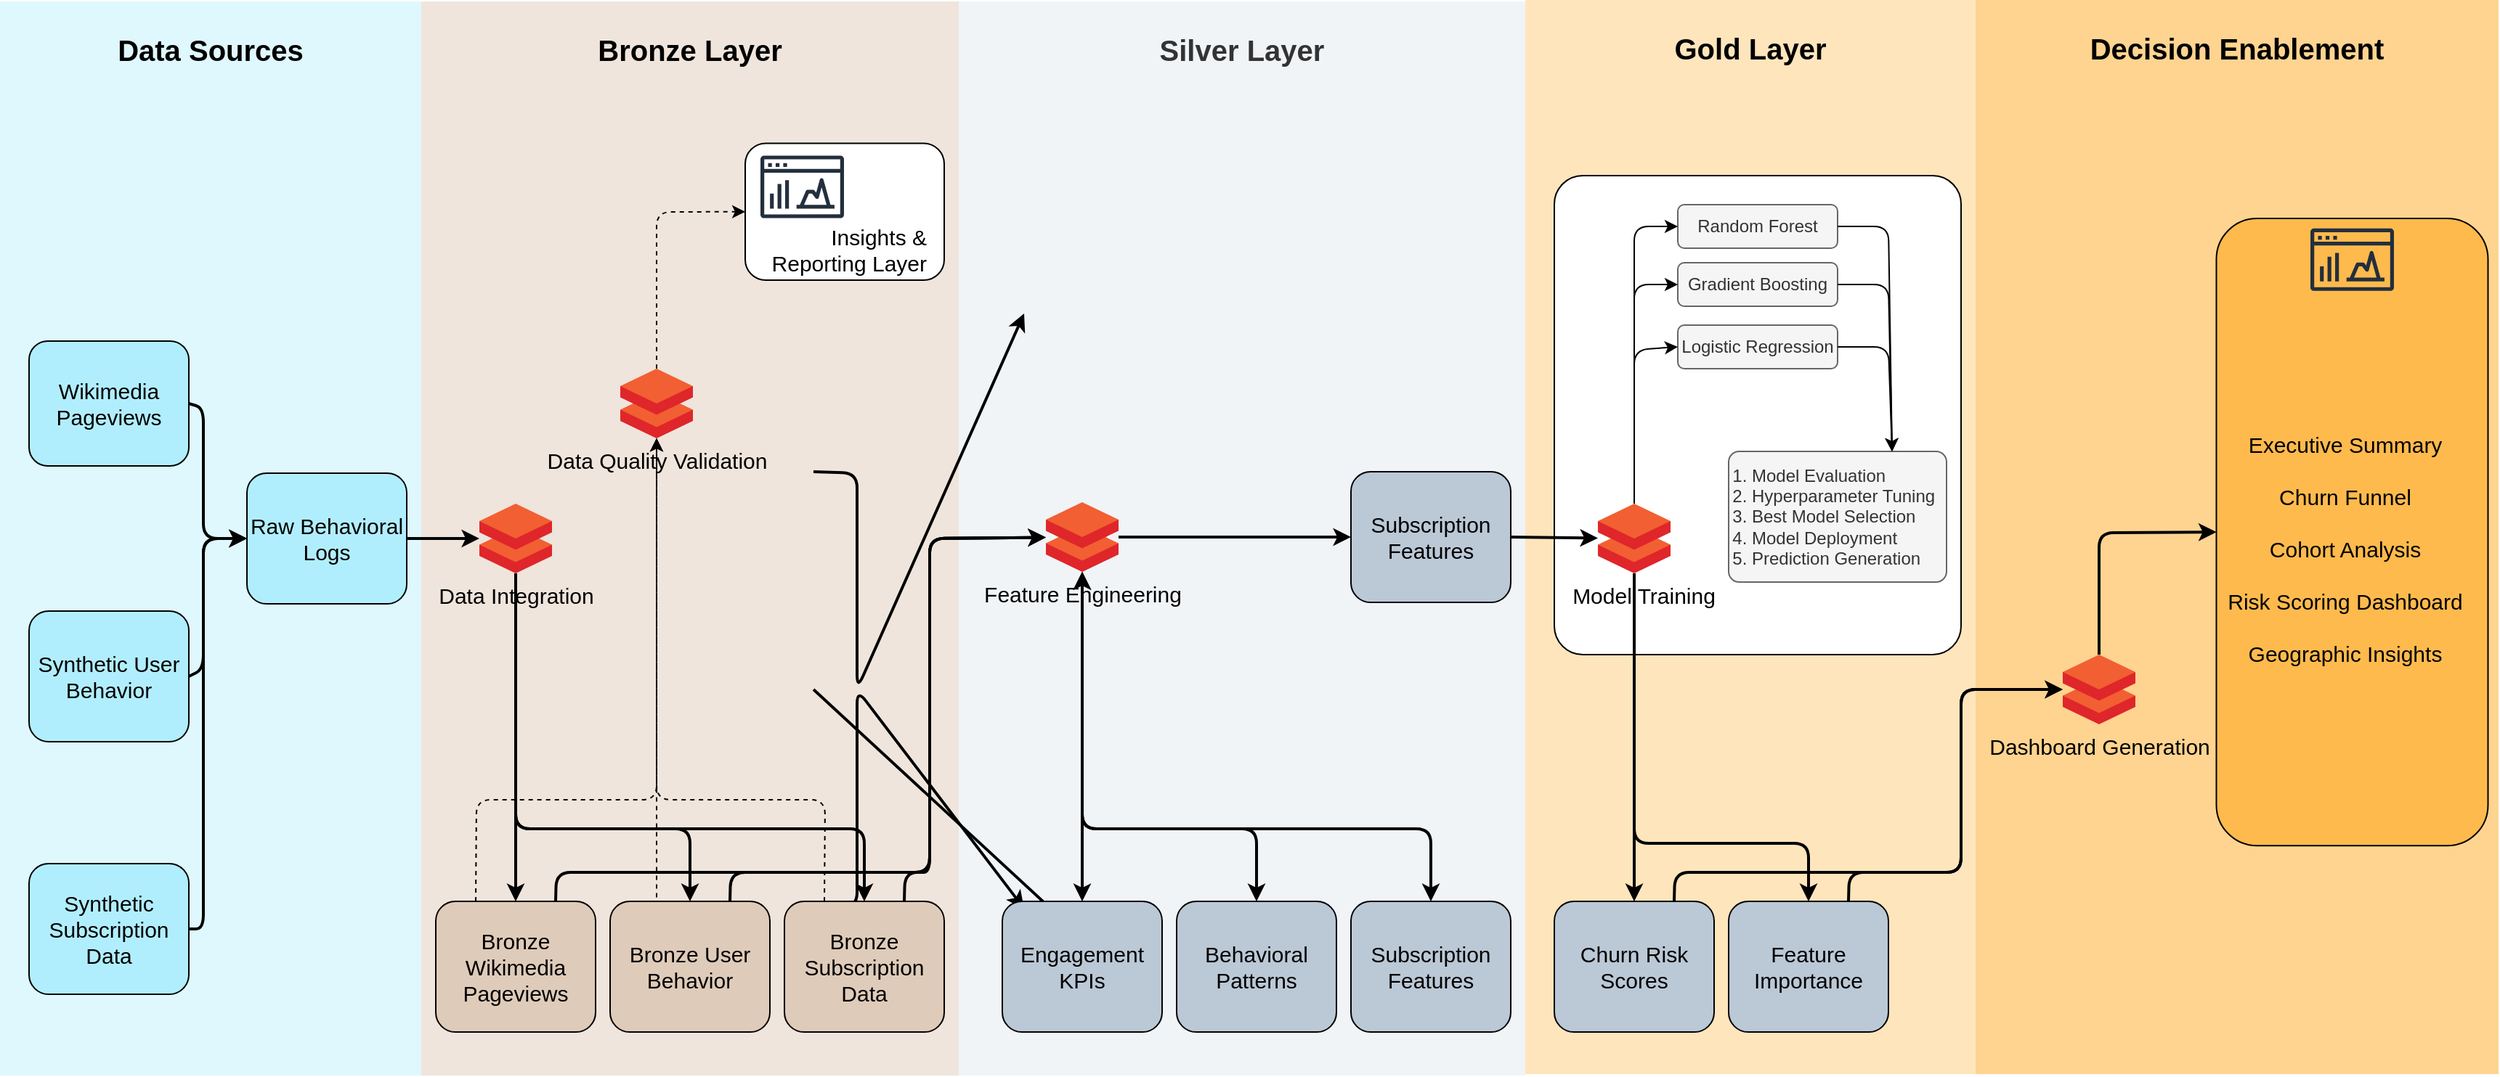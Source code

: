 <mxfile version="28.0.6">
  <diagram name="Page-1" id="V62jBnsrvGLWczg-tgVz">
    <mxGraphModel dx="3378" dy="1460" grid="1" gridSize="10" guides="1" tooltips="1" connect="1" arrows="1" fold="1" page="1" pageScale="1" pageWidth="1169" pageHeight="827" math="0" shadow="0">
      <root>
        <mxCell id="0" />
        <mxCell id="1" parent="0" />
        <mxCell id="BIIbTsCtp7gyh1SSFa5Y-27" value="Bronze Layer" style="rounded=0;whiteSpace=wrap;html=1;fillColor=#EFE5DC;strokeColor=none;fontSize=20;fontStyle=1;verticalAlign=top;spacingTop=15;" parent="1" vertex="1">
          <mxGeometry x="10" y="40" width="370" height="740" as="geometry" />
        </mxCell>
        <mxCell id="BIIbTsCtp7gyh1SSFa5Y-28" value="Silver Layer" style="rounded=0;whiteSpace=wrap;html=1;fillColor=#F1F4F7;strokeColor=none;fontColor=#333333;fontSize=20;fontStyle=1;verticalAlign=top;spacingTop=15;" parent="1" vertex="1">
          <mxGeometry x="380" y="40" width="390" height="740" as="geometry" />
        </mxCell>
        <mxCell id="BIIbTsCtp7gyh1SSFa5Y-29" value="Gold Layer" style="rounded=0;whiteSpace=wrap;html=1;fillColor=#FFE5BC;strokeColor=none;fontSize=20;fontStyle=1;verticalAlign=top;spacingTop=15;" parent="1" vertex="1">
          <mxGeometry x="770" y="39" width="310" height="740" as="geometry" />
        </mxCell>
        <mxCell id="BIIbTsCtp7gyh1SSFa5Y-37" value="" style="endArrow=classic;html=1;rounded=1;exitX=1;exitY=0.5;exitDx=0;exitDy=0;entryX=0;entryY=0.5;entryDx=0;entryDy=0;strokeWidth=2;curved=0;" parent="1" target="BIIbTsCtp7gyh1SSFa5Y-35" edge="1">
          <mxGeometry width="50" height="50" relative="1" as="geometry">
            <mxPoint x="280.0" y="364" as="sourcePoint" />
            <mxPoint x="425" y="255" as="targetPoint" />
            <Array as="points">
              <mxPoint x="310" y="365" />
              <mxPoint x="310" y="514" />
            </Array>
          </mxGeometry>
        </mxCell>
        <mxCell id="BIIbTsCtp7gyh1SSFa5Y-38" value="" style="endArrow=classic;html=1;rounded=1;exitX=1;exitY=0.5;exitDx=0;exitDy=0;entryX=0;entryY=0.5;entryDx=0;entryDy=0;strokeWidth=2;curved=0;" parent="1" target="BIIbTsCtp7gyh1SSFa5Y-35" edge="1">
          <mxGeometry width="50" height="50" relative="1" as="geometry">
            <mxPoint x="280.0" y="514.0" as="sourcePoint" />
            <mxPoint x="465" y="685" as="targetPoint" />
            <Array as="points" />
          </mxGeometry>
        </mxCell>
        <mxCell id="BIIbTsCtp7gyh1SSFa5Y-39" value="" style="endArrow=classic;html=1;rounded=1;exitX=1;exitY=0.5;exitDx=0;exitDy=0;entryX=0;entryY=0.5;entryDx=0;entryDy=0;strokeWidth=2;curved=0;" parent="1" target="BIIbTsCtp7gyh1SSFa5Y-35" edge="1">
          <mxGeometry width="50" height="50" relative="1" as="geometry">
            <mxPoint x="280.0" y="664.0" as="sourcePoint" />
            <mxPoint x="425" y="665" as="targetPoint" />
            <Array as="points">
              <mxPoint x="310" y="664" />
              <mxPoint x="310" y="514" />
            </Array>
          </mxGeometry>
        </mxCell>
        <mxCell id="rx-nBWL8ogXluUVW17c--1" value="Data Sources" style="rounded=0;whiteSpace=wrap;html=1;fillColor=#DFF8FE;strokeColor=none;fontSize=20;fontStyle=1;verticalAlign=top;spacingTop=15;" vertex="1" parent="1">
          <mxGeometry x="-280" y="40" width="290" height="740" as="geometry" />
        </mxCell>
        <mxCell id="rx-nBWL8ogXluUVW17c--2" value="Decision Enablement" style="rounded=0;whiteSpace=wrap;html=1;fillColor=#FFD490;strokeColor=none;fontSize=20;fontStyle=1;verticalAlign=top;spacingTop=15;" vertex="1" parent="1">
          <mxGeometry x="1080" y="39" width="360" height="740" as="geometry" />
        </mxCell>
        <mxCell id="BIIbTsCtp7gyh1SSFa5Y-26" value="Wikimedia Pageviews" style="rounded=1;whiteSpace=wrap;html=1;fontSize=15;fillColor=#B1EEFD;" parent="1" vertex="1">
          <mxGeometry x="-260" y="274" width="110" height="86" as="geometry" />
        </mxCell>
        <mxCell id="BIIbTsCtp7gyh1SSFa5Y-36" value="" style="endArrow=classic;html=1;rounded=1;exitX=1;exitY=0.5;exitDx=0;exitDy=0;entryX=0;entryY=0.5;entryDx=0;entryDy=0;strokeWidth=2;curved=0;" parent="1" source="BIIbTsCtp7gyh1SSFa5Y-26" target="rx-nBWL8ogXluUVW17c--5" edge="1">
          <mxGeometry width="50" height="50" relative="1" as="geometry">
            <mxPoint x="370" y="505" as="sourcePoint" />
            <mxPoint x="420" y="455" as="targetPoint" />
            <Array as="points">
              <mxPoint x="-140" y="320" />
              <mxPoint x="-140" y="410" />
            </Array>
          </mxGeometry>
        </mxCell>
        <mxCell id="rx-nBWL8ogXluUVW17c--3" value="Synthetic User Behavior" style="rounded=1;whiteSpace=wrap;html=1;fontSize=15;fillColor=#B1EEFD;" vertex="1" parent="1">
          <mxGeometry x="-260" y="460" width="110" height="90" as="geometry" />
        </mxCell>
        <mxCell id="rx-nBWL8ogXluUVW17c--4" value="Synthetic Subscription Data" style="rounded=1;whiteSpace=wrap;html=1;fontSize=15;fillColor=#B1EEFD;" vertex="1" parent="1">
          <mxGeometry x="-260" y="634" width="110" height="90" as="geometry" />
        </mxCell>
        <mxCell id="rx-nBWL8ogXluUVW17c--5" value="Raw Behavioral Logs" style="rounded=1;whiteSpace=wrap;html=1;fontSize=15;fillColor=#B1EEFD;" vertex="1" parent="1">
          <mxGeometry x="-110" y="365" width="110" height="90" as="geometry" />
        </mxCell>
        <mxCell id="rx-nBWL8ogXluUVW17c--7" value="" style="endArrow=classic;html=1;rounded=1;exitX=1;exitY=0.5;exitDx=0;exitDy=0;entryX=0;entryY=0.5;entryDx=0;entryDy=0;strokeWidth=2;curved=0;" edge="1" parent="1" source="rx-nBWL8ogXluUVW17c--3" target="rx-nBWL8ogXluUVW17c--5">
          <mxGeometry width="50" height="50" relative="1" as="geometry">
            <mxPoint x="-180" y="287" as="sourcePoint" />
            <mxPoint x="-95" y="200" as="targetPoint" />
            <Array as="points">
              <mxPoint x="-140" y="500" />
              <mxPoint x="-140" y="410" />
            </Array>
          </mxGeometry>
        </mxCell>
        <mxCell id="rx-nBWL8ogXluUVW17c--8" value="" style="endArrow=classic;html=1;rounded=1;exitX=1;exitY=0.5;exitDx=0;exitDy=0;entryX=0;entryY=0.5;entryDx=0;entryDy=0;strokeWidth=2;curved=0;" edge="1" parent="1" source="rx-nBWL8ogXluUVW17c--4" target="rx-nBWL8ogXluUVW17c--5">
          <mxGeometry width="50" height="50" relative="1" as="geometry">
            <mxPoint x="-80" y="500" as="sourcePoint" />
            <mxPoint x="-50" y="370" as="targetPoint" />
            <Array as="points">
              <mxPoint x="-140" y="679" />
              <mxPoint x="-140" y="410" />
            </Array>
          </mxGeometry>
        </mxCell>
        <mxCell id="rx-nBWL8ogXluUVW17c--9" value="Data Integration" style="image;sketch=0;aspect=fixed;html=1;points=[];align=center;fontSize=15;image=img/lib/mscae/Databricks.svg;labelBackgroundColor=none;" vertex="1" parent="1">
          <mxGeometry x="50" y="386" width="50" height="48" as="geometry" />
        </mxCell>
        <mxCell id="rx-nBWL8ogXluUVW17c--10" value="Bronze Wikimedia Pageviews" style="rounded=1;whiteSpace=wrap;html=1;fontSize=15;fillColor=#DFCBB9;" vertex="1" parent="1">
          <mxGeometry x="20" y="660" width="110" height="90" as="geometry" />
        </mxCell>
        <mxCell id="rx-nBWL8ogXluUVW17c--11" value="" style="endArrow=classic;html=1;rounded=1;exitX=1;exitY=0.5;exitDx=0;exitDy=0;strokeWidth=2;curved=0;" edge="1" parent="1" source="rx-nBWL8ogXluUVW17c--5" target="rx-nBWL8ogXluUVW17c--9">
          <mxGeometry width="50" height="50" relative="1" as="geometry">
            <mxPoint x="50" y="615" as="sourcePoint" />
            <mxPoint x="90" y="520" as="targetPoint" />
            <Array as="points" />
          </mxGeometry>
        </mxCell>
        <mxCell id="rx-nBWL8ogXluUVW17c--12" value="" style="endArrow=classic;html=1;rounded=1;strokeWidth=2;curved=0;" edge="1" parent="1" source="rx-nBWL8ogXluUVW17c--9" target="rx-nBWL8ogXluUVW17c--10">
          <mxGeometry width="50" height="50" relative="1" as="geometry">
            <mxPoint x="150" y="460" as="sourcePoint" />
            <mxPoint x="200" y="460" as="targetPoint" />
            <Array as="points" />
          </mxGeometry>
        </mxCell>
        <mxCell id="rx-nBWL8ogXluUVW17c--13" value="Bronze User Behavior" style="rounded=1;whiteSpace=wrap;html=1;fontSize=15;fillColor=#DFCBB9;" vertex="1" parent="1">
          <mxGeometry x="140" y="660" width="110" height="90" as="geometry" />
        </mxCell>
        <mxCell id="rx-nBWL8ogXluUVW17c--14" value="Bronze Subscription Data" style="rounded=1;whiteSpace=wrap;html=1;fontSize=15;fillColor=#DFCBB9;" vertex="1" parent="1">
          <mxGeometry x="260" y="660" width="110" height="90" as="geometry" />
        </mxCell>
        <mxCell id="rx-nBWL8ogXluUVW17c--15" value="" style="endArrow=classic;html=1;rounded=1;strokeWidth=2;curved=0;entryX=0.5;entryY=0;entryDx=0;entryDy=0;" edge="1" parent="1" source="rx-nBWL8ogXluUVW17c--9" target="rx-nBWL8ogXluUVW17c--13">
          <mxGeometry width="50" height="50" relative="1" as="geometry">
            <mxPoint x="130" y="500" as="sourcePoint" />
            <mxPoint x="130" y="726" as="targetPoint" />
            <Array as="points">
              <mxPoint x="75" y="610" />
              <mxPoint x="195" y="610" />
            </Array>
          </mxGeometry>
        </mxCell>
        <mxCell id="rx-nBWL8ogXluUVW17c--16" value="" style="endArrow=classic;html=1;rounded=1;strokeWidth=2;curved=0;entryX=0.5;entryY=0;entryDx=0;entryDy=0;" edge="1" parent="1" source="rx-nBWL8ogXluUVW17c--9" target="rx-nBWL8ogXluUVW17c--14">
          <mxGeometry width="50" height="50" relative="1" as="geometry">
            <mxPoint x="190" y="540" as="sourcePoint" />
            <mxPoint x="310" y="766" as="targetPoint" />
            <Array as="points">
              <mxPoint x="75" y="610" />
              <mxPoint x="315" y="610" />
            </Array>
          </mxGeometry>
        </mxCell>
        <mxCell id="rx-nBWL8ogXluUVW17c--17" value="Data Quality Validation" style="image;sketch=0;aspect=fixed;html=1;points=[];align=center;fontSize=15;image=img/lib/mscae/Databricks.svg;labelBackgroundColor=none;" vertex="1" parent="1">
          <mxGeometry x="147" y="293" width="50" height="48" as="geometry" />
        </mxCell>
        <mxCell id="rx-nBWL8ogXluUVW17c--18" value="&lt;div&gt;Insights &amp;amp; Reporting Layer&lt;/div&gt;" style="rounded=1;whiteSpace=wrap;html=1;fontSize=15;align=right;spacingRight=10;verticalAlign=bottom;" vertex="1" parent="1">
          <mxGeometry x="233" y="137.75" width="137" height="94.25" as="geometry" />
        </mxCell>
        <mxCell id="rx-nBWL8ogXluUVW17c--19" value="" style="sketch=0;outlineConnect=0;fontColor=#232F3E;gradientColor=none;fillColor=#232F3D;strokeColor=none;dashed=0;verticalLabelPosition=bottom;verticalAlign=top;align=center;html=1;fontSize=12;fontStyle=0;aspect=fixed;pointerEvents=1;shape=mxgraph.aws4.opensearch_dashboards;" vertex="1" parent="1">
          <mxGeometry x="243.49" y="146" width="57.51" height="43.5" as="geometry" />
        </mxCell>
        <mxCell id="rx-nBWL8ogXluUVW17c--20" value="" style="endArrow=classic;html=1;rounded=1;strokeWidth=1;curved=0;exitX=0.25;exitY=0;exitDx=0;exitDy=0;dashed=1;" edge="1" parent="1" source="rx-nBWL8ogXluUVW17c--10" target="rx-nBWL8ogXluUVW17c--17">
          <mxGeometry width="50" height="50" relative="1" as="geometry">
            <mxPoint x="160" y="500" as="sourcePoint" />
            <mxPoint x="160" y="726" as="targetPoint" />
            <Array as="points">
              <mxPoint x="48" y="590" />
              <mxPoint x="172" y="590" />
            </Array>
          </mxGeometry>
        </mxCell>
        <mxCell id="rx-nBWL8ogXluUVW17c--21" value="" style="endArrow=classic;html=1;rounded=1;strokeWidth=1;curved=0;dashed=1;entryX=0;entryY=0.5;entryDx=0;entryDy=0;" edge="1" parent="1" source="rx-nBWL8ogXluUVW17c--17" target="rx-nBWL8ogXluUVW17c--18">
          <mxGeometry width="50" height="50" relative="1" as="geometry">
            <mxPoint x="190" y="796" as="sourcePoint" />
            <mxPoint x="276" y="470" as="targetPoint" />
            <Array as="points">
              <mxPoint x="172" y="185" />
            </Array>
          </mxGeometry>
        </mxCell>
        <mxCell id="rx-nBWL8ogXluUVW17c--22" value="" style="endArrow=classic;html=1;rounded=1;strokeWidth=1;curved=0;exitX=0.291;exitY=-0.031;exitDx=0;exitDy=0;dashed=1;exitPerimeter=0;" edge="1" parent="1" source="rx-nBWL8ogXluUVW17c--13" target="rx-nBWL8ogXluUVW17c--17">
          <mxGeometry width="50" height="50" relative="1" as="geometry">
            <mxPoint x="190" y="846" as="sourcePoint" />
            <mxPoint x="282" y="520" as="targetPoint" />
            <Array as="points" />
          </mxGeometry>
        </mxCell>
        <mxCell id="rx-nBWL8ogXluUVW17c--23" value="" style="endArrow=classic;html=1;rounded=1;strokeWidth=1;curved=0;exitX=0.25;exitY=0;exitDx=0;exitDy=0;dashed=1;" edge="1" parent="1" source="rx-nBWL8ogXluUVW17c--14" target="rx-nBWL8ogXluUVW17c--17">
          <mxGeometry width="50" height="50" relative="1" as="geometry">
            <mxPoint x="270" y="766" as="sourcePoint" />
            <mxPoint x="270" y="450" as="targetPoint" />
            <Array as="points">
              <mxPoint x="288" y="590" />
              <mxPoint x="172" y="590" />
            </Array>
          </mxGeometry>
        </mxCell>
        <mxCell id="rx-nBWL8ogXluUVW17c--24" value="Feature Engineering" style="image;sketch=0;aspect=fixed;html=1;points=[];align=center;fontSize=15;image=img/lib/mscae/Databricks.svg;labelBackgroundColor=none;" vertex="1" parent="1">
          <mxGeometry x="440" y="385" width="50" height="48" as="geometry" />
        </mxCell>
        <mxCell id="rx-nBWL8ogXluUVW17c--25" value="Engagement KPIs" style="rounded=1;whiteSpace=wrap;html=1;fontSize=15;fillColor=#BBC8D6;" vertex="1" parent="1">
          <mxGeometry x="410" y="660" width="110" height="90" as="geometry" />
        </mxCell>
        <mxCell id="rx-nBWL8ogXluUVW17c--26" value="Behavioral Patterns" style="rounded=1;whiteSpace=wrap;html=1;fontSize=15;fillColor=#BBC8D6;" vertex="1" parent="1">
          <mxGeometry x="530" y="660" width="110" height="90" as="geometry" />
        </mxCell>
        <mxCell id="rx-nBWL8ogXluUVW17c--27" value="Subscription Features" style="rounded=1;whiteSpace=wrap;html=1;fontSize=15;fillColor=#BBC8D6;" vertex="1" parent="1">
          <mxGeometry x="650" y="660" width="110" height="90" as="geometry" />
        </mxCell>
        <mxCell id="rx-nBWL8ogXluUVW17c--28" value="" style="endArrow=classic;html=1;rounded=1;strokeWidth=2;curved=0;exitX=0.75;exitY=0;exitDx=0;exitDy=0;" edge="1" parent="1" source="rx-nBWL8ogXluUVW17c--10" target="rx-nBWL8ogXluUVW17c--24">
          <mxGeometry width="50" height="50" relative="1" as="geometry">
            <mxPoint x="70" y="630" as="sourcePoint" />
            <mxPoint x="70" y="856" as="targetPoint" />
            <Array as="points">
              <mxPoint x="103" y="640" />
              <mxPoint x="360" y="640" />
              <mxPoint x="360" y="410" />
            </Array>
          </mxGeometry>
        </mxCell>
        <mxCell id="rx-nBWL8ogXluUVW17c--29" value="" style="endArrow=classic;html=1;rounded=1;strokeWidth=2;curved=0;exitX=0.75;exitY=0;exitDx=0;exitDy=0;" edge="1" parent="1" source="rx-nBWL8ogXluUVW17c--13" target="rx-nBWL8ogXluUVW17c--24">
          <mxGeometry width="50" height="50" relative="1" as="geometry">
            <mxPoint x="350" y="771" as="sourcePoint" />
            <mxPoint x="687" y="520" as="targetPoint" />
            <Array as="points">
              <mxPoint x="223" y="640" />
              <mxPoint x="360" y="640" />
              <mxPoint x="360" y="410" />
            </Array>
          </mxGeometry>
        </mxCell>
        <mxCell id="rx-nBWL8ogXluUVW17c--30" value="" style="endArrow=classic;html=1;rounded=1;strokeWidth=2;curved=0;exitX=0.75;exitY=0;exitDx=0;exitDy=0;" edge="1" parent="1" source="rx-nBWL8ogXluUVW17c--14" target="rx-nBWL8ogXluUVW17c--24">
          <mxGeometry width="50" height="50" relative="1" as="geometry">
            <mxPoint x="363" y="881" as="sourcePoint" />
            <mxPoint x="580" y="630" as="targetPoint" />
            <Array as="points">
              <mxPoint x="343" y="640" />
              <mxPoint x="360" y="640" />
              <mxPoint x="360" y="410" />
            </Array>
          </mxGeometry>
        </mxCell>
        <mxCell id="rx-nBWL8ogXluUVW17c--31" value="Subscription Features" style="rounded=1;whiteSpace=wrap;html=1;fontSize=15;fillColor=#BBC8D6;" vertex="1" parent="1">
          <mxGeometry x="650" y="364" width="110" height="90" as="geometry" />
        </mxCell>
        <mxCell id="rx-nBWL8ogXluUVW17c--32" value="" style="endArrow=classic;html=1;rounded=1;strokeWidth=2;curved=0;entryX=0;entryY=0.5;entryDx=0;entryDy=0;" edge="1" parent="1" source="rx-nBWL8ogXluUVW17c--24" target="rx-nBWL8ogXluUVW17c--31">
          <mxGeometry width="50" height="50" relative="1" as="geometry">
            <mxPoint x="420" y="520" as="sourcePoint" />
            <mxPoint x="660" y="746" as="targetPoint" />
            <Array as="points" />
          </mxGeometry>
        </mxCell>
        <mxCell id="rx-nBWL8ogXluUVW17c--33" value="" style="endArrow=classic;html=1;rounded=1;strokeWidth=2;curved=0;entryX=0.5;entryY=0;entryDx=0;entryDy=0;startArrow=classic;startFill=1;" edge="1" parent="1" source="rx-nBWL8ogXluUVW17c--24" target="rx-nBWL8ogXluUVW17c--25">
          <mxGeometry width="50" height="50" relative="1" as="geometry">
            <mxPoint x="600" y="460" as="sourcePoint" />
            <mxPoint x="740" y="460" as="targetPoint" />
            <Array as="points" />
          </mxGeometry>
        </mxCell>
        <mxCell id="rx-nBWL8ogXluUVW17c--34" value="" style="endArrow=classic;html=1;rounded=1;strokeWidth=2;curved=0;entryX=0.5;entryY=0;entryDx=0;entryDy=0;startArrow=classic;startFill=1;" edge="1" parent="1" source="rx-nBWL8ogXluUVW17c--24" target="rx-nBWL8ogXluUVW17c--26">
          <mxGeometry width="50" height="50" relative="1" as="geometry">
            <mxPoint x="530" y="490" as="sourcePoint" />
            <mxPoint x="530" y="717" as="targetPoint" />
            <Array as="points">
              <mxPoint x="465" y="610" />
              <mxPoint x="585" y="610" />
            </Array>
          </mxGeometry>
        </mxCell>
        <mxCell id="rx-nBWL8ogXluUVW17c--35" value="" style="endArrow=classic;html=1;rounded=1;strokeWidth=2;curved=0;entryX=0.5;entryY=0;entryDx=0;entryDy=0;startArrow=classic;startFill=1;" edge="1" parent="1" source="rx-nBWL8ogXluUVW17c--24" target="rx-nBWL8ogXluUVW17c--27">
          <mxGeometry width="50" height="50" relative="1" as="geometry">
            <mxPoint x="580" y="540" as="sourcePoint" />
            <mxPoint x="700" y="767" as="targetPoint" />
            <Array as="points">
              <mxPoint x="465" y="610" />
              <mxPoint x="705" y="610" />
            </Array>
          </mxGeometry>
        </mxCell>
        <mxCell id="rx-nBWL8ogXluUVW17c--44" value="" style="rounded=1;whiteSpace=wrap;html=1;fontSize=15;align=right;spacingRight=10;verticalAlign=bottom;arcSize=7;" vertex="1" parent="1">
          <mxGeometry x="790" y="160" width="280" height="330" as="geometry" />
        </mxCell>
        <mxCell id="rx-nBWL8ogXluUVW17c--36" value="&amp;nbsp; &amp;nbsp;Model Training" style="image;sketch=0;aspect=fixed;html=1;points=[];align=center;fontSize=15;image=img/lib/mscae/Databricks.svg;labelBackgroundColor=none;" vertex="1" parent="1">
          <mxGeometry x="820" y="386" width="50" height="48" as="geometry" />
        </mxCell>
        <mxCell id="rx-nBWL8ogXluUVW17c--37" value="" style="endArrow=classic;html=1;rounded=1;strokeWidth=2;curved=0;exitX=1;exitY=0.5;exitDx=0;exitDy=0;" edge="1" parent="1" source="rx-nBWL8ogXluUVW17c--31" target="rx-nBWL8ogXluUVW17c--36">
          <mxGeometry width="50" height="50" relative="1" as="geometry">
            <mxPoint x="590" y="400" as="sourcePoint" />
            <mxPoint x="750" y="400" as="targetPoint" />
            <Array as="points" />
          </mxGeometry>
        </mxCell>
        <mxCell id="rx-nBWL8ogXluUVW17c--38" value="Churn Risk Scores" style="rounded=1;whiteSpace=wrap;html=1;fontSize=15;fillColor=#BBC8D6;" vertex="1" parent="1">
          <mxGeometry x="790" y="660" width="110" height="90" as="geometry" />
        </mxCell>
        <mxCell id="rx-nBWL8ogXluUVW17c--40" value="Feature Importance" style="rounded=1;whiteSpace=wrap;html=1;fontSize=15;fillColor=#BBC8D6;" vertex="1" parent="1">
          <mxGeometry x="910" y="660" width="110" height="90" as="geometry" />
        </mxCell>
        <mxCell id="rx-nBWL8ogXluUVW17c--42" value="" style="endArrow=classic;html=1;rounded=1;strokeWidth=2;curved=0;entryX=0.5;entryY=0;entryDx=0;entryDy=0;" edge="1" parent="1" source="rx-nBWL8ogXluUVW17c--36" target="rx-nBWL8ogXluUVW17c--38">
          <mxGeometry width="50" height="50" relative="1" as="geometry">
            <mxPoint x="850" y="570" as="sourcePoint" />
            <mxPoint x="910" y="571" as="targetPoint" />
            <Array as="points" />
          </mxGeometry>
        </mxCell>
        <mxCell id="rx-nBWL8ogXluUVW17c--43" value="" style="endArrow=classic;html=1;rounded=1;strokeWidth=2;curved=0;entryX=0.5;entryY=0;entryDx=0;entryDy=0;" edge="1" parent="1" source="rx-nBWL8ogXluUVW17c--36" target="rx-nBWL8ogXluUVW17c--40">
          <mxGeometry width="50" height="50" relative="1" as="geometry">
            <mxPoint x="930" y="520" as="sourcePoint" />
            <mxPoint x="930" y="746" as="targetPoint" />
            <Array as="points">
              <mxPoint x="845" y="620" />
              <mxPoint x="965" y="620" />
            </Array>
          </mxGeometry>
        </mxCell>
        <mxCell id="rx-nBWL8ogXluUVW17c--45" value="Random Forest" style="rounded=1;whiteSpace=wrap;html=1;fontSize=12;fillColor=#f5f5f5;fontColor=#333333;strokeColor=#666666;" vertex="1" parent="1">
          <mxGeometry x="875" y="180" width="110" height="30" as="geometry" />
        </mxCell>
        <mxCell id="rx-nBWL8ogXluUVW17c--46" value="Gradient Boosting" style="rounded=1;whiteSpace=wrap;html=1;fontSize=12;fillColor=#f5f5f5;fontColor=#333333;strokeColor=#666666;" vertex="1" parent="1">
          <mxGeometry x="875" y="220" width="110" height="30" as="geometry" />
        </mxCell>
        <mxCell id="rx-nBWL8ogXluUVW17c--47" value="Logistic Regression" style="rounded=1;whiteSpace=wrap;html=1;fontSize=12;fillColor=#f5f5f5;fontColor=#333333;strokeColor=#666666;" vertex="1" parent="1">
          <mxGeometry x="875" y="263" width="110" height="30" as="geometry" />
        </mxCell>
        <mxCell id="rx-nBWL8ogXluUVW17c--48" value="" style="endArrow=classic;html=1;rounded=1;strokeWidth=1;curved=0;entryX=0;entryY=0.5;entryDx=0;entryDy=0;" edge="1" parent="1" source="rx-nBWL8ogXluUVW17c--36" target="rx-nBWL8ogXluUVW17c--45">
          <mxGeometry width="50" height="50" relative="1" as="geometry">
            <mxPoint x="960" y="300" as="sourcePoint" />
            <mxPoint x="1020" y="301" as="targetPoint" />
            <Array as="points">
              <mxPoint x="845" y="195" />
            </Array>
          </mxGeometry>
        </mxCell>
        <mxCell id="rx-nBWL8ogXluUVW17c--49" value="" style="endArrow=classic;html=1;rounded=1;strokeWidth=1;curved=0;entryX=0;entryY=0.5;entryDx=0;entryDy=0;" edge="1" parent="1" source="rx-nBWL8ogXluUVW17c--36" target="rx-nBWL8ogXluUVW17c--46">
          <mxGeometry width="50" height="50" relative="1" as="geometry">
            <mxPoint x="970" y="591" as="sourcePoint" />
            <mxPoint x="1000" y="400" as="targetPoint" />
            <Array as="points">
              <mxPoint x="845" y="235" />
            </Array>
          </mxGeometry>
        </mxCell>
        <mxCell id="rx-nBWL8ogXluUVW17c--50" value="" style="endArrow=classic;html=1;rounded=1;strokeWidth=1;curved=0;entryX=0;entryY=0.5;entryDx=0;entryDy=0;" edge="1" parent="1" source="rx-nBWL8ogXluUVW17c--36" target="rx-nBWL8ogXluUVW17c--47">
          <mxGeometry width="50" height="50" relative="1" as="geometry">
            <mxPoint x="860" y="531" as="sourcePoint" />
            <mxPoint x="890" y="380" as="targetPoint" />
            <Array as="points">
              <mxPoint x="845" y="280" />
            </Array>
          </mxGeometry>
        </mxCell>
        <mxCell id="rx-nBWL8ogXluUVW17c--52" value="&lt;ol&gt;&lt;li&gt;&lt;span style=&quot;background-color: transparent; color: light-dark(rgb(51, 51, 51), rgb(193, 193, 193));&quot;&gt;Model Evaluation&lt;/span&gt;&lt;/li&gt;&lt;li&gt;&lt;span style=&quot;background-color: transparent; color: light-dark(rgb(51, 51, 51), rgb(193, 193, 193));&quot;&gt;Hyperparameter Tuning&lt;/span&gt;&lt;/li&gt;&lt;li&gt;&lt;span style=&quot;background-color: transparent; color: light-dark(rgb(51, 51, 51), rgb(193, 193, 193));&quot;&gt;Best Model Selection&lt;/span&gt;&lt;/li&gt;&lt;li&gt;&lt;span style=&quot;background-color: transparent; color: light-dark(rgb(51, 51, 51), rgb(193, 193, 193));&quot;&gt;Model Deployment&lt;/span&gt;&lt;/li&gt;&lt;li&gt;&lt;span style=&quot;background-color: transparent; color: light-dark(rgb(51, 51, 51), rgb(193, 193, 193));&quot;&gt;Prediction Generation&lt;/span&gt;&lt;/li&gt;&lt;/ol&gt;" style="rounded=1;whiteSpace=wrap;html=1;fontSize=12;fillColor=#f5f5f5;fontColor=#333333;strokeColor=#666666;arcSize=8;align=left;spacing=-24;" vertex="1" parent="1">
          <mxGeometry x="910" y="350" width="150" height="90" as="geometry" />
        </mxCell>
        <mxCell id="rx-nBWL8ogXluUVW17c--53" value="" style="endArrow=classic;html=1;rounded=1;strokeWidth=1;curved=0;entryX=0.75;entryY=0;entryDx=0;entryDy=0;exitX=1;exitY=0.5;exitDx=0;exitDy=0;" edge="1" parent="1" source="rx-nBWL8ogXluUVW17c--47" target="rx-nBWL8ogXluUVW17c--52">
          <mxGeometry width="50" height="50" relative="1" as="geometry">
            <mxPoint x="850" y="378" as="sourcePoint" />
            <mxPoint x="880" y="270" as="targetPoint" />
            <Array as="points">
              <mxPoint x="1020" y="278" />
            </Array>
          </mxGeometry>
        </mxCell>
        <mxCell id="rx-nBWL8ogXluUVW17c--54" value="" style="endArrow=classic;html=1;rounded=1;strokeWidth=1;curved=0;entryX=0.75;entryY=0;entryDx=0;entryDy=0;exitX=1;exitY=0.5;exitDx=0;exitDy=0;" edge="1" parent="1" source="rx-nBWL8ogXluUVW17c--46" target="rx-nBWL8ogXluUVW17c--52">
          <mxGeometry width="50" height="50" relative="1" as="geometry">
            <mxPoint x="1000" y="250" as="sourcePoint" />
            <mxPoint x="1030" y="292" as="targetPoint" />
            <Array as="points">
              <mxPoint x="1020" y="235" />
            </Array>
          </mxGeometry>
        </mxCell>
        <mxCell id="rx-nBWL8ogXluUVW17c--55" value="" style="endArrow=classic;html=1;rounded=1;strokeWidth=1;curved=0;entryX=0.75;entryY=0;entryDx=0;entryDy=0;exitX=1;exitY=0.5;exitDx=0;exitDy=0;" edge="1" parent="1" source="rx-nBWL8ogXluUVW17c--45" target="rx-nBWL8ogXluUVW17c--52">
          <mxGeometry width="50" height="50" relative="1" as="geometry">
            <mxPoint x="1020" y="240" as="sourcePoint" />
            <mxPoint x="1050" y="325" as="targetPoint" />
            <Array as="points">
              <mxPoint x="1020" y="195" />
            </Array>
          </mxGeometry>
        </mxCell>
        <mxCell id="rx-nBWL8ogXluUVW17c--56" value="Dashboard Generation" style="image;sketch=0;aspect=fixed;html=1;points=[];align=center;fontSize=15;image=img/lib/mscae/Databricks.svg;labelBackgroundColor=none;" vertex="1" parent="1">
          <mxGeometry x="1140" y="490" width="50" height="48" as="geometry" />
        </mxCell>
        <mxCell id="rx-nBWL8ogXluUVW17c--57" value="&lt;div&gt;&lt;br&gt;&lt;/div&gt;&lt;div&gt;&lt;br&gt;&lt;/div&gt;&lt;div&gt;&lt;br&gt;&lt;/div&gt;&lt;div&gt;&lt;br&gt;&lt;/div&gt;&lt;div&gt;&lt;br&gt;&lt;/div&gt;&lt;div&gt;Executive Summary&lt;/div&gt;&lt;div&gt;&lt;br&gt;&lt;/div&gt;&lt;div&gt;Churn Funnel&lt;/div&gt;&lt;div&gt;&lt;br&gt;&lt;/div&gt;&lt;div&gt;Cohort Analysis&lt;/div&gt;&lt;div&gt;&lt;br&gt;&lt;/div&gt;&lt;div&gt;Risk Scoring Dashboard&lt;br&gt;&lt;br&gt;Geographic Insights&lt;/div&gt;" style="rounded=1;whiteSpace=wrap;html=1;fontSize=15;align=center;spacingRight=10;verticalAlign=top;fillColor=#FFBA4D;spacingTop=50;" vertex="1" parent="1">
          <mxGeometry x="1245.75" y="189.5" width="187" height="432.12" as="geometry" />
        </mxCell>
        <mxCell id="rx-nBWL8ogXluUVW17c--58" value="" style="sketch=0;outlineConnect=0;fontColor=#232F3E;gradientColor=none;fillColor=#232F3D;strokeColor=none;dashed=0;verticalLabelPosition=bottom;verticalAlign=top;align=center;html=1;fontSize=12;fontStyle=0;aspect=fixed;pointerEvents=1;shape=mxgraph.aws4.opensearch_dashboards;" vertex="1" parent="1">
          <mxGeometry x="1310.49" y="196.13" width="57.51" height="43.5" as="geometry" />
        </mxCell>
        <mxCell id="rx-nBWL8ogXluUVW17c--59" value="" style="endArrow=classic;html=1;rounded=1;strokeWidth=2;curved=0;exitX=0.75;exitY=0;exitDx=0;exitDy=0;" edge="1" parent="1" source="rx-nBWL8ogXluUVW17c--40" target="rx-nBWL8ogXluUVW17c--56">
          <mxGeometry width="50" height="50" relative="1" as="geometry">
            <mxPoint x="1290" y="640" as="sourcePoint" />
            <mxPoint x="1410" y="866" as="targetPoint" />
            <Array as="points">
              <mxPoint x="993" y="640" />
              <mxPoint x="1070" y="640" />
              <mxPoint x="1070" y="514" />
            </Array>
          </mxGeometry>
        </mxCell>
        <mxCell id="rx-nBWL8ogXluUVW17c--60" value="" style="endArrow=classic;html=1;rounded=1;strokeWidth=2;curved=0;exitX=0.75;exitY=0;exitDx=0;exitDy=0;" edge="1" parent="1" source="rx-nBWL8ogXluUVW17c--38" target="rx-nBWL8ogXluUVW17c--56">
          <mxGeometry width="50" height="50" relative="1" as="geometry">
            <mxPoint x="870" y="656" as="sourcePoint" />
            <mxPoint x="1017" y="510" as="targetPoint" />
            <Array as="points">
              <mxPoint x="873" y="640" />
              <mxPoint x="1070" y="640" />
              <mxPoint x="1070" y="514" />
            </Array>
          </mxGeometry>
        </mxCell>
        <mxCell id="rx-nBWL8ogXluUVW17c--61" value="" style="endArrow=classic;html=1;rounded=1;strokeWidth=2;curved=0;entryX=0;entryY=0.5;entryDx=0;entryDy=0;" edge="1" parent="1" source="rx-nBWL8ogXluUVW17c--56" target="rx-nBWL8ogXluUVW17c--57">
          <mxGeometry width="50" height="50" relative="1" as="geometry">
            <mxPoint x="650" y="530" as="sourcePoint" />
            <mxPoint x="810" y="530" as="targetPoint" />
            <Array as="points">
              <mxPoint x="1165" y="406" />
            </Array>
          </mxGeometry>
        </mxCell>
      </root>
    </mxGraphModel>
  </diagram>
</mxfile>
